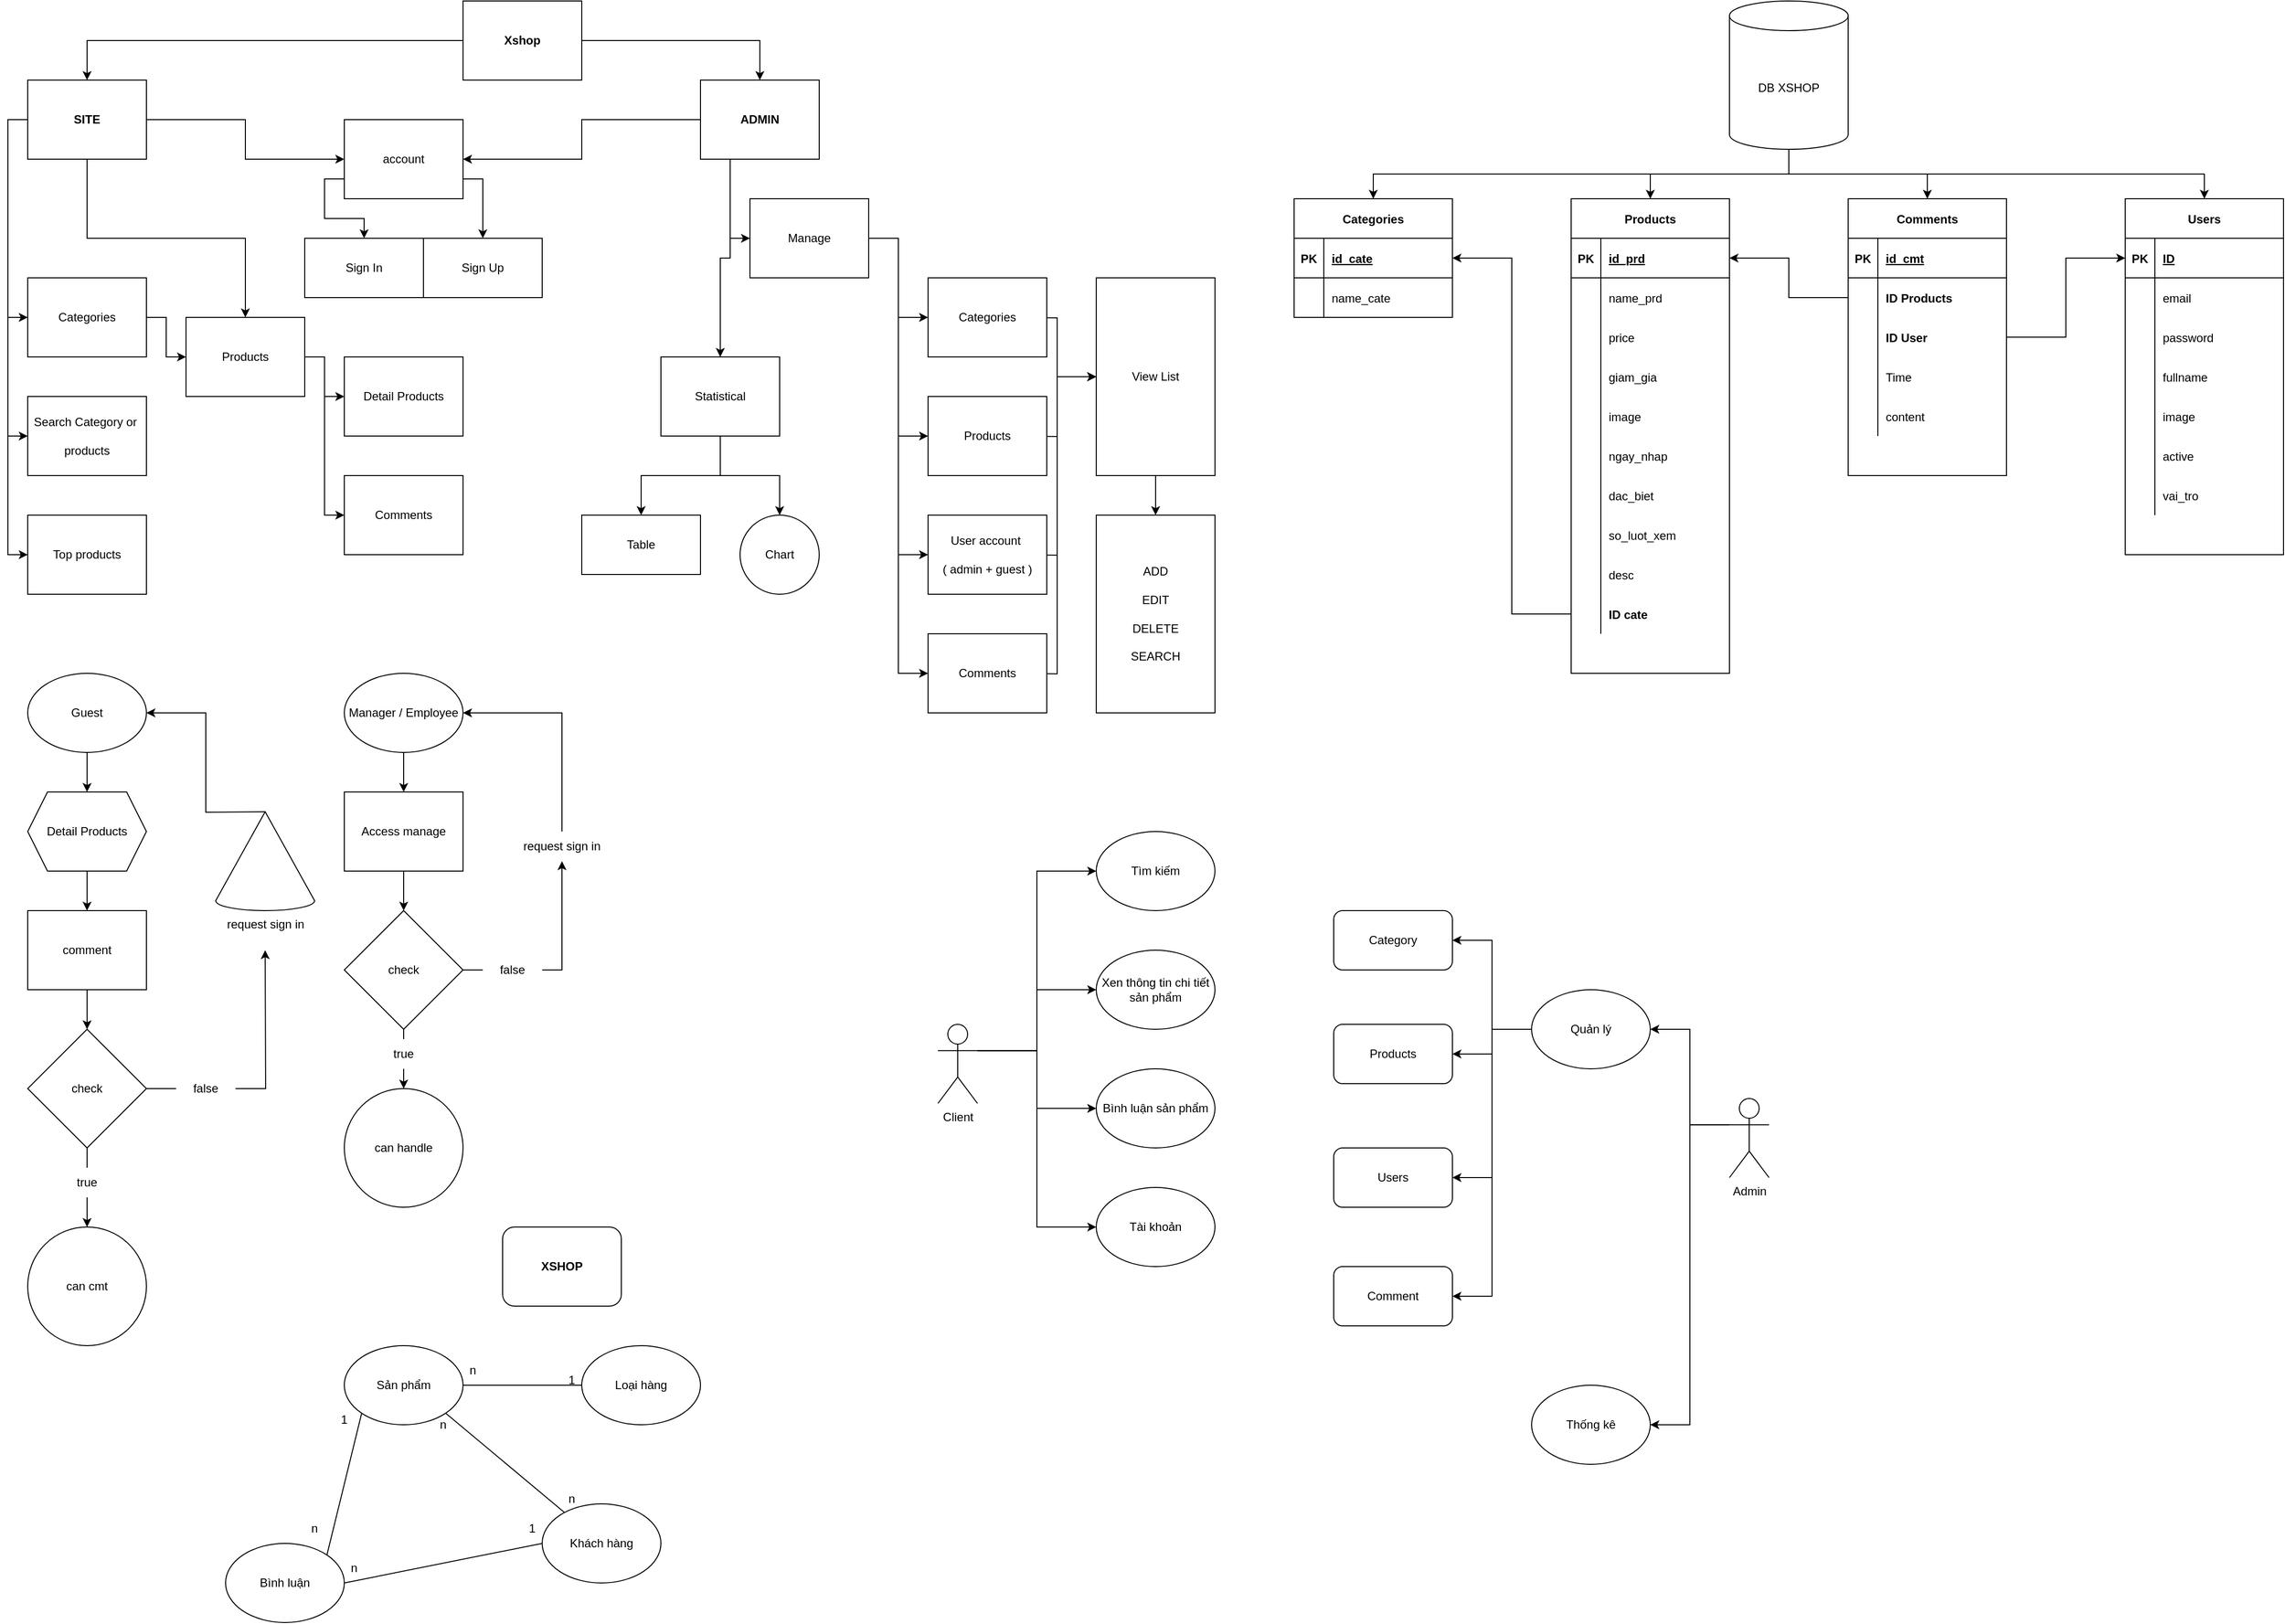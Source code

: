<mxfile version="20.3.6" type="device"><diagram id="0i0YgPpU9mRQVmpOV5jO" name="Trang-1"><mxGraphModel dx="1237" dy="699" grid="1" gridSize="10" guides="1" tooltips="1" connect="1" arrows="1" fold="1" page="1" pageScale="1" pageWidth="1200" pageHeight="1920" math="0" shadow="0"><root><mxCell id="0"/><mxCell id="1" parent="0"/><mxCell id="Zq8STCNozE6M6k0-s4gw-5" style="edgeStyle=orthogonalEdgeStyle;rounded=0;orthogonalLoop=1;jettySize=auto;html=1;exitX=0;exitY=0.5;exitDx=0;exitDy=0;entryX=0.5;entryY=0;entryDx=0;entryDy=0;" parent="1" source="Zq8STCNozE6M6k0-s4gw-1" target="Zq8STCNozE6M6k0-s4gw-2" edge="1"><mxGeometry relative="1" as="geometry"/></mxCell><mxCell id="Zq8STCNozE6M6k0-s4gw-6" style="edgeStyle=orthogonalEdgeStyle;rounded=0;orthogonalLoop=1;jettySize=auto;html=1;exitX=1;exitY=0.5;exitDx=0;exitDy=0;entryX=0.5;entryY=0;entryDx=0;entryDy=0;" parent="1" source="Zq8STCNozE6M6k0-s4gw-1" target="Zq8STCNozE6M6k0-s4gw-3" edge="1"><mxGeometry relative="1" as="geometry"/></mxCell><mxCell id="Zq8STCNozE6M6k0-s4gw-1" value="&lt;b&gt;Xshop&lt;/b&gt;" style="rounded=0;whiteSpace=wrap;html=1;" parent="1" vertex="1"><mxGeometry x="520" y="40" width="120" height="80" as="geometry"/></mxCell><mxCell id="Zq8STCNozE6M6k0-s4gw-12" style="edgeStyle=orthogonalEdgeStyle;rounded=0;orthogonalLoop=1;jettySize=auto;html=1;exitX=1;exitY=0.5;exitDx=0;exitDy=0;entryX=0;entryY=0.5;entryDx=0;entryDy=0;" parent="1" source="Zq8STCNozE6M6k0-s4gw-2" target="Zq8STCNozE6M6k0-s4gw-7" edge="1"><mxGeometry relative="1" as="geometry"/></mxCell><mxCell id="gFMYGNQ5rBdi0cIwiBjU-4" style="edgeStyle=orthogonalEdgeStyle;rounded=0;orthogonalLoop=1;jettySize=auto;html=1;exitX=0;exitY=0.5;exitDx=0;exitDy=0;entryX=0;entryY=0.5;entryDx=0;entryDy=0;" parent="1" source="Zq8STCNozE6M6k0-s4gw-2" target="gFMYGNQ5rBdi0cIwiBjU-1" edge="1"><mxGeometry relative="1" as="geometry"/></mxCell><mxCell id="gFMYGNQ5rBdi0cIwiBjU-11" style="edgeStyle=orthogonalEdgeStyle;rounded=0;orthogonalLoop=1;jettySize=auto;html=1;exitX=0.5;exitY=1;exitDx=0;exitDy=0;entryX=0.5;entryY=0;entryDx=0;entryDy=0;" parent="1" source="Zq8STCNozE6M6k0-s4gw-2" target="gFMYGNQ5rBdi0cIwiBjU-5" edge="1"><mxGeometry relative="1" as="geometry"/></mxCell><mxCell id="gFMYGNQ5rBdi0cIwiBjU-13" style="edgeStyle=orthogonalEdgeStyle;rounded=0;orthogonalLoop=1;jettySize=auto;html=1;exitX=0;exitY=0.5;exitDx=0;exitDy=0;entryX=0;entryY=0.5;entryDx=0;entryDy=0;" parent="1" source="Zq8STCNozE6M6k0-s4gw-2" target="gFMYGNQ5rBdi0cIwiBjU-12" edge="1"><mxGeometry relative="1" as="geometry"/></mxCell><mxCell id="rXq2Sz6yF5wmcrdhBbSe-2" style="edgeStyle=orthogonalEdgeStyle;rounded=0;orthogonalLoop=1;jettySize=auto;html=1;exitX=0;exitY=0.5;exitDx=0;exitDy=0;entryX=0;entryY=0.5;entryDx=0;entryDy=0;" parent="1" source="Zq8STCNozE6M6k0-s4gw-2" target="rXq2Sz6yF5wmcrdhBbSe-1" edge="1"><mxGeometry relative="1" as="geometry"/></mxCell><mxCell id="Zq8STCNozE6M6k0-s4gw-2" value="&lt;b&gt;SITE&lt;/b&gt;" style="rounded=0;whiteSpace=wrap;html=1;" parent="1" vertex="1"><mxGeometry x="80" y="120" width="120" height="80" as="geometry"/></mxCell><mxCell id="Zq8STCNozE6M6k0-s4gw-15" style="edgeStyle=orthogonalEdgeStyle;rounded=0;orthogonalLoop=1;jettySize=auto;html=1;exitX=0;exitY=0.5;exitDx=0;exitDy=0;entryX=1;entryY=0.5;entryDx=0;entryDy=0;" parent="1" source="Zq8STCNozE6M6k0-s4gw-3" target="Zq8STCNozE6M6k0-s4gw-7" edge="1"><mxGeometry relative="1" as="geometry"/></mxCell><mxCell id="rXq2Sz6yF5wmcrdhBbSe-5" style="edgeStyle=orthogonalEdgeStyle;rounded=0;orthogonalLoop=1;jettySize=auto;html=1;exitX=0.25;exitY=1;exitDx=0;exitDy=0;entryX=0;entryY=0.5;entryDx=0;entryDy=0;" parent="1" source="Zq8STCNozE6M6k0-s4gw-3" target="gFMYGNQ5rBdi0cIwiBjU-16" edge="1"><mxGeometry relative="1" as="geometry"/></mxCell><mxCell id="rXq2Sz6yF5wmcrdhBbSe-6" style="edgeStyle=orthogonalEdgeStyle;rounded=0;orthogonalLoop=1;jettySize=auto;html=1;exitX=0.25;exitY=1;exitDx=0;exitDy=0;" parent="1" source="Zq8STCNozE6M6k0-s4gw-3" target="rXq2Sz6yF5wmcrdhBbSe-3" edge="1"><mxGeometry relative="1" as="geometry"/></mxCell><mxCell id="Zq8STCNozE6M6k0-s4gw-3" value="&lt;b&gt;ADMIN&lt;/b&gt;" style="rounded=0;whiteSpace=wrap;html=1;" parent="1" vertex="1"><mxGeometry x="760" y="120" width="120" height="80" as="geometry"/></mxCell><mxCell id="Zq8STCNozE6M6k0-s4gw-13" style="edgeStyle=orthogonalEdgeStyle;rounded=0;orthogonalLoop=1;jettySize=auto;html=1;exitX=0;exitY=0.75;exitDx=0;exitDy=0;entryX=0.5;entryY=0;entryDx=0;entryDy=0;" parent="1" source="Zq8STCNozE6M6k0-s4gw-7" target="Zq8STCNozE6M6k0-s4gw-9" edge="1"><mxGeometry relative="1" as="geometry"/></mxCell><mxCell id="Zq8STCNozE6M6k0-s4gw-14" style="edgeStyle=orthogonalEdgeStyle;rounded=0;orthogonalLoop=1;jettySize=auto;html=1;exitX=1;exitY=0.75;exitDx=0;exitDy=0;entryX=0.5;entryY=0;entryDx=0;entryDy=0;" parent="1" source="Zq8STCNozE6M6k0-s4gw-7" target="Zq8STCNozE6M6k0-s4gw-8" edge="1"><mxGeometry relative="1" as="geometry"/></mxCell><mxCell id="Zq8STCNozE6M6k0-s4gw-7" value="account" style="rounded=0;whiteSpace=wrap;html=1;" parent="1" vertex="1"><mxGeometry x="400" y="160" width="120" height="80" as="geometry"/></mxCell><mxCell id="Zq8STCNozE6M6k0-s4gw-8" value="Sign Up" style="rounded=0;whiteSpace=wrap;html=1;" parent="1" vertex="1"><mxGeometry x="480" y="280" width="120" height="60" as="geometry"/></mxCell><mxCell id="Zq8STCNozE6M6k0-s4gw-9" value="Sign In" style="rounded=0;whiteSpace=wrap;html=1;" parent="1" vertex="1"><mxGeometry x="360" y="280" width="120" height="60" as="geometry"/></mxCell><mxCell id="gFMYGNQ5rBdi0cIwiBjU-6" style="edgeStyle=orthogonalEdgeStyle;rounded=0;orthogonalLoop=1;jettySize=auto;html=1;exitX=1;exitY=0.5;exitDx=0;exitDy=0;entryX=0;entryY=0.5;entryDx=0;entryDy=0;" parent="1" source="gFMYGNQ5rBdi0cIwiBjU-1" target="gFMYGNQ5rBdi0cIwiBjU-5" edge="1"><mxGeometry relative="1" as="geometry"/></mxCell><mxCell id="gFMYGNQ5rBdi0cIwiBjU-1" value="Categories" style="rounded=0;whiteSpace=wrap;html=1;" parent="1" vertex="1"><mxGeometry x="80" y="320" width="120" height="80" as="geometry"/></mxCell><mxCell id="gFMYGNQ5rBdi0cIwiBjU-9" style="edgeStyle=orthogonalEdgeStyle;rounded=0;orthogonalLoop=1;jettySize=auto;html=1;exitX=1;exitY=0.5;exitDx=0;exitDy=0;entryX=0;entryY=0.5;entryDx=0;entryDy=0;" parent="1" source="gFMYGNQ5rBdi0cIwiBjU-5" target="gFMYGNQ5rBdi0cIwiBjU-7" edge="1"><mxGeometry relative="1" as="geometry"/></mxCell><mxCell id="gFMYGNQ5rBdi0cIwiBjU-10" style="edgeStyle=orthogonalEdgeStyle;rounded=0;orthogonalLoop=1;jettySize=auto;html=1;exitX=1;exitY=0.5;exitDx=0;exitDy=0;entryX=0;entryY=0.5;entryDx=0;entryDy=0;" parent="1" source="gFMYGNQ5rBdi0cIwiBjU-5" target="gFMYGNQ5rBdi0cIwiBjU-8" edge="1"><mxGeometry relative="1" as="geometry"/></mxCell><mxCell id="gFMYGNQ5rBdi0cIwiBjU-5" value="Products" style="rounded=0;whiteSpace=wrap;html=1;" parent="1" vertex="1"><mxGeometry x="240" y="360" width="120" height="80" as="geometry"/></mxCell><mxCell id="gFMYGNQ5rBdi0cIwiBjU-7" value="Detail Products" style="rounded=0;whiteSpace=wrap;html=1;" parent="1" vertex="1"><mxGeometry x="400" y="400" width="120" height="80" as="geometry"/></mxCell><mxCell id="gFMYGNQ5rBdi0cIwiBjU-8" value="Comments" style="rounded=0;whiteSpace=wrap;html=1;" parent="1" vertex="1"><mxGeometry x="400" y="520" width="120" height="80" as="geometry"/></mxCell><mxCell id="gFMYGNQ5rBdi0cIwiBjU-12" value="Search Category or&amp;nbsp;&lt;br&gt;&lt;br&gt;products" style="rounded=0;whiteSpace=wrap;html=1;" parent="1" vertex="1"><mxGeometry x="80" y="440" width="120" height="80" as="geometry"/></mxCell><mxCell id="gFMYGNQ5rBdi0cIwiBjU-32" style="edgeStyle=orthogonalEdgeStyle;rounded=0;orthogonalLoop=1;jettySize=auto;html=1;exitX=1;exitY=0.5;exitDx=0;exitDy=0;entryX=0;entryY=0.5;entryDx=0;entryDy=0;" parent="1" source="gFMYGNQ5rBdi0cIwiBjU-16" target="gFMYGNQ5rBdi0cIwiBjU-18" edge="1"><mxGeometry relative="1" as="geometry"/></mxCell><mxCell id="gFMYGNQ5rBdi0cIwiBjU-33" style="edgeStyle=orthogonalEdgeStyle;rounded=0;orthogonalLoop=1;jettySize=auto;html=1;exitX=1;exitY=0.5;exitDx=0;exitDy=0;entryX=0;entryY=0.5;entryDx=0;entryDy=0;" parent="1" source="gFMYGNQ5rBdi0cIwiBjU-16" target="gFMYGNQ5rBdi0cIwiBjU-19" edge="1"><mxGeometry relative="1" as="geometry"/></mxCell><mxCell id="gFMYGNQ5rBdi0cIwiBjU-34" style="edgeStyle=orthogonalEdgeStyle;rounded=0;orthogonalLoop=1;jettySize=auto;html=1;exitX=1;exitY=0.5;exitDx=0;exitDy=0;entryX=0;entryY=0.5;entryDx=0;entryDy=0;" parent="1" source="gFMYGNQ5rBdi0cIwiBjU-16" target="gFMYGNQ5rBdi0cIwiBjU-20" edge="1"><mxGeometry relative="1" as="geometry"/></mxCell><mxCell id="gFMYGNQ5rBdi0cIwiBjU-35" style="edgeStyle=orthogonalEdgeStyle;rounded=0;orthogonalLoop=1;jettySize=auto;html=1;exitX=1;exitY=0.5;exitDx=0;exitDy=0;entryX=0;entryY=0.5;entryDx=0;entryDy=0;" parent="1" source="gFMYGNQ5rBdi0cIwiBjU-16" target="gFMYGNQ5rBdi0cIwiBjU-21" edge="1"><mxGeometry relative="1" as="geometry"/></mxCell><mxCell id="gFMYGNQ5rBdi0cIwiBjU-16" value="Manage" style="rounded=0;whiteSpace=wrap;html=1;" parent="1" vertex="1"><mxGeometry x="810" y="240" width="120" height="80" as="geometry"/></mxCell><mxCell id="gFMYGNQ5rBdi0cIwiBjU-26" style="edgeStyle=orthogonalEdgeStyle;rounded=0;orthogonalLoop=1;jettySize=auto;html=1;exitX=1;exitY=0.5;exitDx=0;exitDy=0;entryX=0;entryY=0.5;entryDx=0;entryDy=0;" parent="1" target="gFMYGNQ5rBdi0cIwiBjU-25" edge="1"><mxGeometry relative="1" as="geometry"><mxPoint x="1080" y="360" as="sourcePoint"/></mxGeometry></mxCell><mxCell id="gFMYGNQ5rBdi0cIwiBjU-18" value="Categories" style="rounded=0;whiteSpace=wrap;html=1;" parent="1" vertex="1"><mxGeometry x="990" y="320" width="120" height="80" as="geometry"/></mxCell><mxCell id="gFMYGNQ5rBdi0cIwiBjU-27" style="edgeStyle=orthogonalEdgeStyle;rounded=0;orthogonalLoop=1;jettySize=auto;html=1;exitX=1;exitY=0.5;exitDx=0;exitDy=0;entryX=0;entryY=0.5;entryDx=0;entryDy=0;" parent="1" target="gFMYGNQ5rBdi0cIwiBjU-25" edge="1"><mxGeometry relative="1" as="geometry"><mxPoint x="1080" y="480" as="sourcePoint"/></mxGeometry></mxCell><mxCell id="gFMYGNQ5rBdi0cIwiBjU-19" value="Products" style="rounded=0;whiteSpace=wrap;html=1;" parent="1" vertex="1"><mxGeometry x="990" y="440" width="120" height="80" as="geometry"/></mxCell><mxCell id="gFMYGNQ5rBdi0cIwiBjU-31" style="edgeStyle=orthogonalEdgeStyle;rounded=0;orthogonalLoop=1;jettySize=auto;html=1;exitX=1;exitY=0.5;exitDx=0;exitDy=0;entryX=0;entryY=0.5;entryDx=0;entryDy=0;" parent="1" target="gFMYGNQ5rBdi0cIwiBjU-25" edge="1"><mxGeometry relative="1" as="geometry"><mxPoint x="1080" y="600" as="sourcePoint"/></mxGeometry></mxCell><mxCell id="gFMYGNQ5rBdi0cIwiBjU-20" value="User account&amp;nbsp;&lt;br&gt;&lt;br&gt;( admin + guest )" style="rounded=0;whiteSpace=wrap;html=1;" parent="1" vertex="1"><mxGeometry x="990" y="560" width="120" height="80" as="geometry"/></mxCell><mxCell id="gFMYGNQ5rBdi0cIwiBjU-29" style="edgeStyle=orthogonalEdgeStyle;rounded=0;orthogonalLoop=1;jettySize=auto;html=1;exitX=1;exitY=0.5;exitDx=0;exitDy=0;entryX=0;entryY=0.5;entryDx=0;entryDy=0;" parent="1" target="gFMYGNQ5rBdi0cIwiBjU-25" edge="1"><mxGeometry relative="1" as="geometry"><mxPoint x="1080" y="720" as="sourcePoint"/></mxGeometry></mxCell><mxCell id="gFMYGNQ5rBdi0cIwiBjU-21" value="Comments" style="rounded=0;whiteSpace=wrap;html=1;" parent="1" vertex="1"><mxGeometry x="990" y="680" width="120" height="80" as="geometry"/></mxCell><mxCell id="gFMYGNQ5rBdi0cIwiBjU-37" style="edgeStyle=orthogonalEdgeStyle;rounded=0;orthogonalLoop=1;jettySize=auto;html=1;exitX=0.5;exitY=1;exitDx=0;exitDy=0;entryX=0.5;entryY=0;entryDx=0;entryDy=0;" parent="1" source="gFMYGNQ5rBdi0cIwiBjU-25" target="gFMYGNQ5rBdi0cIwiBjU-36" edge="1"><mxGeometry relative="1" as="geometry"/></mxCell><mxCell id="gFMYGNQ5rBdi0cIwiBjU-25" value="View List" style="rounded=0;whiteSpace=wrap;html=1;" parent="1" vertex="1"><mxGeometry x="1160" y="320" width="120" height="200" as="geometry"/></mxCell><mxCell id="gFMYGNQ5rBdi0cIwiBjU-36" value="ADD&lt;br&gt;&lt;br&gt;EDIT&lt;br&gt;&lt;br&gt;DELETE&lt;br&gt;&lt;br&gt;SEARCH" style="rounded=0;whiteSpace=wrap;html=1;" parent="1" vertex="1"><mxGeometry x="1160" y="560" width="120" height="200" as="geometry"/></mxCell><mxCell id="gFMYGNQ5rBdi0cIwiBjU-46" style="edgeStyle=orthogonalEdgeStyle;rounded=0;orthogonalLoop=1;jettySize=auto;html=1;" parent="1" source="gFMYGNQ5rBdi0cIwiBjU-39" target="gFMYGNQ5rBdi0cIwiBjU-45" edge="1"><mxGeometry relative="1" as="geometry"/></mxCell><mxCell id="gFMYGNQ5rBdi0cIwiBjU-39" value="Guest" style="ellipse;whiteSpace=wrap;html=1;" parent="1" vertex="1"><mxGeometry x="80" y="720" width="120" height="80" as="geometry"/></mxCell><mxCell id="gFMYGNQ5rBdi0cIwiBjU-70" style="edgeStyle=orthogonalEdgeStyle;rounded=0;orthogonalLoop=1;jettySize=auto;html=1;exitX=0.5;exitY=1;exitDx=0;exitDy=0;entryX=0.5;entryY=0;entryDx=0;entryDy=0;" parent="1" source="gFMYGNQ5rBdi0cIwiBjU-43" target="gFMYGNQ5rBdi0cIwiBjU-69" edge="1"><mxGeometry relative="1" as="geometry"/></mxCell><mxCell id="gFMYGNQ5rBdi0cIwiBjU-43" value="comment" style="rounded=0;whiteSpace=wrap;html=1;" parent="1" vertex="1"><mxGeometry x="80" y="960" width="120" height="80" as="geometry"/></mxCell><mxCell id="gFMYGNQ5rBdi0cIwiBjU-48" style="edgeStyle=orthogonalEdgeStyle;rounded=0;orthogonalLoop=1;jettySize=auto;html=1;exitX=0.5;exitY=1;exitDx=0;exitDy=0;entryX=0.5;entryY=0;entryDx=0;entryDy=0;" parent="1" source="gFMYGNQ5rBdi0cIwiBjU-45" target="gFMYGNQ5rBdi0cIwiBjU-43" edge="1"><mxGeometry relative="1" as="geometry"/></mxCell><mxCell id="gFMYGNQ5rBdi0cIwiBjU-45" value="Detail Products" style="shape=hexagon;perimeter=hexagonPerimeter2;whiteSpace=wrap;html=1;fixedSize=1;" parent="1" vertex="1"><mxGeometry x="80" y="840" width="120" height="80" as="geometry"/></mxCell><mxCell id="gFMYGNQ5rBdi0cIwiBjU-60" value="can cmt" style="ellipse;whiteSpace=wrap;html=1;aspect=fixed;" parent="1" vertex="1"><mxGeometry x="80" y="1280" width="120" height="120" as="geometry"/></mxCell><mxCell id="gFMYGNQ5rBdi0cIwiBjU-71" style="edgeStyle=orthogonalEdgeStyle;rounded=0;orthogonalLoop=1;jettySize=auto;html=1;exitX=1;exitY=0.5;exitDx=0;exitDy=0;startArrow=none;" parent="1" source="gFMYGNQ5rBdi0cIwiBjU-77" edge="1"><mxGeometry relative="1" as="geometry"><mxPoint x="320" y="1000" as="targetPoint"/></mxGeometry></mxCell><mxCell id="gFMYGNQ5rBdi0cIwiBjU-78" style="edgeStyle=orthogonalEdgeStyle;rounded=0;orthogonalLoop=1;jettySize=auto;html=1;exitX=0.5;exitY=1;exitDx=0;exitDy=0;entryX=0.5;entryY=0;entryDx=0;entryDy=0;startArrow=none;" parent="1" source="gFMYGNQ5rBdi0cIwiBjU-79" target="gFMYGNQ5rBdi0cIwiBjU-60" edge="1"><mxGeometry relative="1" as="geometry"/></mxCell><mxCell id="gFMYGNQ5rBdi0cIwiBjU-69" value="check" style="rhombus;whiteSpace=wrap;html=1;" parent="1" vertex="1"><mxGeometry x="80" y="1080" width="120" height="120" as="geometry"/></mxCell><mxCell id="gFMYGNQ5rBdi0cIwiBjU-227" style="edgeStyle=orthogonalEdgeStyle;rounded=0;orthogonalLoop=1;jettySize=auto;html=1;exitX=0.5;exitY=1;exitDx=0;exitDy=0;exitPerimeter=0;fontFamily=Helvetica;fontSize=12;fontColor=default;" parent="1" source="gFMYGNQ5rBdi0cIwiBjU-80" target="gFMYGNQ5rBdi0cIwiBjU-195" edge="1"><mxGeometry relative="1" as="geometry"/></mxCell><mxCell id="gFMYGNQ5rBdi0cIwiBjU-228" style="edgeStyle=orthogonalEdgeStyle;rounded=0;orthogonalLoop=1;jettySize=auto;html=1;exitX=0.5;exitY=1;exitDx=0;exitDy=0;exitPerimeter=0;fontFamily=Helvetica;fontSize=12;fontColor=default;" parent="1" source="gFMYGNQ5rBdi0cIwiBjU-80" target="gFMYGNQ5rBdi0cIwiBjU-139" edge="1"><mxGeometry relative="1" as="geometry"/></mxCell><mxCell id="gFMYGNQ5rBdi0cIwiBjU-229" style="edgeStyle=orthogonalEdgeStyle;rounded=0;orthogonalLoop=1;jettySize=auto;html=1;exitX=0.5;exitY=1;exitDx=0;exitDy=0;exitPerimeter=0;entryX=0.5;entryY=0;entryDx=0;entryDy=0;fontFamily=Helvetica;fontSize=12;fontColor=default;" parent="1" source="gFMYGNQ5rBdi0cIwiBjU-80" target="gFMYGNQ5rBdi0cIwiBjU-167" edge="1"><mxGeometry relative="1" as="geometry"/></mxCell><mxCell id="gFMYGNQ5rBdi0cIwiBjU-230" style="edgeStyle=orthogonalEdgeStyle;rounded=0;orthogonalLoop=1;jettySize=auto;html=1;exitX=0.5;exitY=1;exitDx=0;exitDy=0;exitPerimeter=0;entryX=0.5;entryY=0;entryDx=0;entryDy=0;fontFamily=Helvetica;fontSize=12;fontColor=default;" parent="1" source="gFMYGNQ5rBdi0cIwiBjU-80" target="gFMYGNQ5rBdi0cIwiBjU-88" edge="1"><mxGeometry relative="1" as="geometry"/></mxCell><mxCell id="gFMYGNQ5rBdi0cIwiBjU-80" value="DB XSHOP" style="shape=cylinder3;whiteSpace=wrap;html=1;boundedLbl=1;backgroundOutline=1;size=15;" parent="1" vertex="1"><mxGeometry x="1800" y="40" width="120" height="150" as="geometry"/></mxCell><mxCell id="gFMYGNQ5rBdi0cIwiBjU-88" value="Users" style="shape=table;startSize=40;container=1;collapsible=1;childLayout=tableLayout;fixedRows=1;rowLines=0;fontStyle=1;align=center;resizeLast=1;" parent="1" vertex="1"><mxGeometry x="2200" y="240" width="160" height="360" as="geometry"/></mxCell><mxCell id="gFMYGNQ5rBdi0cIwiBjU-89" value="" style="shape=tableRow;horizontal=0;startSize=0;swimlaneHead=0;swimlaneBody=0;fillColor=none;collapsible=0;dropTarget=0;points=[[0,0.5],[1,0.5]];portConstraint=eastwest;top=0;left=0;right=0;bottom=1;" parent="gFMYGNQ5rBdi0cIwiBjU-88" vertex="1"><mxGeometry y="40" width="160" height="40" as="geometry"/></mxCell><mxCell id="gFMYGNQ5rBdi0cIwiBjU-90" value="PK" style="shape=partialRectangle;connectable=0;fillColor=none;top=0;left=0;bottom=0;right=0;fontStyle=1;overflow=hidden;" parent="gFMYGNQ5rBdi0cIwiBjU-89" vertex="1"><mxGeometry width="30" height="40" as="geometry"><mxRectangle width="30" height="40" as="alternateBounds"/></mxGeometry></mxCell><mxCell id="gFMYGNQ5rBdi0cIwiBjU-91" value="ID" style="shape=partialRectangle;connectable=0;fillColor=none;top=0;left=0;bottom=0;right=0;align=left;spacingLeft=6;fontStyle=5;overflow=hidden;" parent="gFMYGNQ5rBdi0cIwiBjU-89" vertex="1"><mxGeometry x="30" width="130" height="40" as="geometry"><mxRectangle width="130" height="40" as="alternateBounds"/></mxGeometry></mxCell><mxCell id="gFMYGNQ5rBdi0cIwiBjU-92" value="" style="shape=tableRow;horizontal=0;startSize=0;swimlaneHead=0;swimlaneBody=0;fillColor=none;collapsible=0;dropTarget=0;points=[[0,0.5],[1,0.5]];portConstraint=eastwest;top=0;left=0;right=0;bottom=0;" parent="gFMYGNQ5rBdi0cIwiBjU-88" vertex="1"><mxGeometry y="80" width="160" height="40" as="geometry"/></mxCell><mxCell id="gFMYGNQ5rBdi0cIwiBjU-93" value="" style="shape=partialRectangle;connectable=0;fillColor=none;top=0;left=0;bottom=0;right=0;editable=1;overflow=hidden;" parent="gFMYGNQ5rBdi0cIwiBjU-92" vertex="1"><mxGeometry width="30" height="40" as="geometry"><mxRectangle width="30" height="40" as="alternateBounds"/></mxGeometry></mxCell><mxCell id="gFMYGNQ5rBdi0cIwiBjU-94" value="email" style="shape=partialRectangle;connectable=0;fillColor=none;top=0;left=0;bottom=0;right=0;align=left;spacingLeft=6;overflow=hidden;" parent="gFMYGNQ5rBdi0cIwiBjU-92" vertex="1"><mxGeometry x="30" width="130" height="40" as="geometry"><mxRectangle width="130" height="40" as="alternateBounds"/></mxGeometry></mxCell><mxCell id="gFMYGNQ5rBdi0cIwiBjU-95" value="" style="shape=tableRow;horizontal=0;startSize=0;swimlaneHead=0;swimlaneBody=0;fillColor=none;collapsible=0;dropTarget=0;points=[[0,0.5],[1,0.5]];portConstraint=eastwest;top=0;left=0;right=0;bottom=0;" parent="gFMYGNQ5rBdi0cIwiBjU-88" vertex="1"><mxGeometry y="120" width="160" height="40" as="geometry"/></mxCell><mxCell id="gFMYGNQ5rBdi0cIwiBjU-96" value="" style="shape=partialRectangle;connectable=0;fillColor=none;top=0;left=0;bottom=0;right=0;editable=1;overflow=hidden;" parent="gFMYGNQ5rBdi0cIwiBjU-95" vertex="1"><mxGeometry width="30" height="40" as="geometry"><mxRectangle width="30" height="40" as="alternateBounds"/></mxGeometry></mxCell><mxCell id="gFMYGNQ5rBdi0cIwiBjU-97" value="password" style="shape=partialRectangle;connectable=0;fillColor=none;top=0;left=0;bottom=0;right=0;align=left;spacingLeft=6;overflow=hidden;" parent="gFMYGNQ5rBdi0cIwiBjU-95" vertex="1"><mxGeometry x="30" width="130" height="40" as="geometry"><mxRectangle width="130" height="40" as="alternateBounds"/></mxGeometry></mxCell><mxCell id="gFMYGNQ5rBdi0cIwiBjU-98" value="" style="shape=tableRow;horizontal=0;startSize=0;swimlaneHead=0;swimlaneBody=0;fillColor=none;collapsible=0;dropTarget=0;points=[[0,0.5],[1,0.5]];portConstraint=eastwest;top=0;left=0;right=0;bottom=0;" parent="gFMYGNQ5rBdi0cIwiBjU-88" vertex="1"><mxGeometry y="160" width="160" height="40" as="geometry"/></mxCell><mxCell id="gFMYGNQ5rBdi0cIwiBjU-99" value="" style="shape=partialRectangle;connectable=0;fillColor=none;top=0;left=0;bottom=0;right=0;editable=1;overflow=hidden;" parent="gFMYGNQ5rBdi0cIwiBjU-98" vertex="1"><mxGeometry width="30" height="40" as="geometry"><mxRectangle width="30" height="40" as="alternateBounds"/></mxGeometry></mxCell><mxCell id="gFMYGNQ5rBdi0cIwiBjU-100" value="fullname" style="shape=partialRectangle;connectable=0;fillColor=none;top=0;left=0;bottom=0;right=0;align=left;spacingLeft=6;overflow=hidden;" parent="gFMYGNQ5rBdi0cIwiBjU-98" vertex="1"><mxGeometry x="30" width="130" height="40" as="geometry"><mxRectangle width="130" height="40" as="alternateBounds"/></mxGeometry></mxCell><mxCell id="gFMYGNQ5rBdi0cIwiBjU-136" style="shape=tableRow;horizontal=0;startSize=0;swimlaneHead=0;swimlaneBody=0;fillColor=none;collapsible=0;dropTarget=0;points=[[0,0.5],[1,0.5]];portConstraint=eastwest;top=0;left=0;right=0;bottom=0;" parent="gFMYGNQ5rBdi0cIwiBjU-88" vertex="1"><mxGeometry y="200" width="160" height="40" as="geometry"/></mxCell><mxCell id="gFMYGNQ5rBdi0cIwiBjU-137" style="shape=partialRectangle;connectable=0;fillColor=none;top=0;left=0;bottom=0;right=0;editable=1;overflow=hidden;" parent="gFMYGNQ5rBdi0cIwiBjU-136" vertex="1"><mxGeometry width="30" height="40" as="geometry"><mxRectangle width="30" height="40" as="alternateBounds"/></mxGeometry></mxCell><mxCell id="gFMYGNQ5rBdi0cIwiBjU-138" value="image" style="shape=partialRectangle;connectable=0;fillColor=none;top=0;left=0;bottom=0;right=0;align=left;spacingLeft=6;overflow=hidden;" parent="gFMYGNQ5rBdi0cIwiBjU-136" vertex="1"><mxGeometry x="30" width="130" height="40" as="geometry"><mxRectangle width="130" height="40" as="alternateBounds"/></mxGeometry></mxCell><mxCell id="gFMYGNQ5rBdi0cIwiBjU-133" style="shape=tableRow;horizontal=0;startSize=0;swimlaneHead=0;swimlaneBody=0;fillColor=none;collapsible=0;dropTarget=0;points=[[0,0.5],[1,0.5]];portConstraint=eastwest;top=0;left=0;right=0;bottom=0;" parent="gFMYGNQ5rBdi0cIwiBjU-88" vertex="1"><mxGeometry y="240" width="160" height="40" as="geometry"/></mxCell><mxCell id="gFMYGNQ5rBdi0cIwiBjU-134" style="shape=partialRectangle;connectable=0;fillColor=none;top=0;left=0;bottom=0;right=0;editable=1;overflow=hidden;" parent="gFMYGNQ5rBdi0cIwiBjU-133" vertex="1"><mxGeometry width="30" height="40" as="geometry"><mxRectangle width="30" height="40" as="alternateBounds"/></mxGeometry></mxCell><mxCell id="gFMYGNQ5rBdi0cIwiBjU-135" value="active" style="shape=partialRectangle;connectable=0;fillColor=none;top=0;left=0;bottom=0;right=0;align=left;spacingLeft=6;overflow=hidden;" parent="gFMYGNQ5rBdi0cIwiBjU-133" vertex="1"><mxGeometry x="30" width="130" height="40" as="geometry"><mxRectangle width="130" height="40" as="alternateBounds"/></mxGeometry></mxCell><mxCell id="EvwSNI67jhGtaThsMykC-13" style="shape=tableRow;horizontal=0;startSize=0;swimlaneHead=0;swimlaneBody=0;fillColor=none;collapsible=0;dropTarget=0;points=[[0,0.5],[1,0.5]];portConstraint=eastwest;top=0;left=0;right=0;bottom=0;" parent="gFMYGNQ5rBdi0cIwiBjU-88" vertex="1"><mxGeometry y="280" width="160" height="40" as="geometry"/></mxCell><mxCell id="EvwSNI67jhGtaThsMykC-14" style="shape=partialRectangle;connectable=0;fillColor=none;top=0;left=0;bottom=0;right=0;editable=1;overflow=hidden;" parent="EvwSNI67jhGtaThsMykC-13" vertex="1"><mxGeometry width="30" height="40" as="geometry"><mxRectangle width="30" height="40" as="alternateBounds"/></mxGeometry></mxCell><mxCell id="EvwSNI67jhGtaThsMykC-15" value="vai_tro" style="shape=partialRectangle;connectable=0;fillColor=none;top=0;left=0;bottom=0;right=0;align=left;spacingLeft=6;overflow=hidden;" parent="EvwSNI67jhGtaThsMykC-13" vertex="1"><mxGeometry x="30" width="130" height="40" as="geometry"><mxRectangle width="130" height="40" as="alternateBounds"/></mxGeometry></mxCell><mxCell id="gFMYGNQ5rBdi0cIwiBjU-139" value="Products" style="shape=table;startSize=40;container=1;collapsible=1;childLayout=tableLayout;fixedRows=1;rowLines=0;fontStyle=1;align=center;resizeLast=1;" parent="1" vertex="1"><mxGeometry x="1640" y="240" width="160" height="480" as="geometry"/></mxCell><mxCell id="gFMYGNQ5rBdi0cIwiBjU-140" value="" style="shape=tableRow;horizontal=0;startSize=0;swimlaneHead=0;swimlaneBody=0;fillColor=none;collapsible=0;dropTarget=0;points=[[0,0.5],[1,0.5]];portConstraint=eastwest;top=0;left=0;right=0;bottom=1;" parent="gFMYGNQ5rBdi0cIwiBjU-139" vertex="1"><mxGeometry y="40" width="160" height="40" as="geometry"/></mxCell><mxCell id="gFMYGNQ5rBdi0cIwiBjU-141" value="PK" style="shape=partialRectangle;connectable=0;fillColor=none;top=0;left=0;bottom=0;right=0;fontStyle=1;overflow=hidden;" parent="gFMYGNQ5rBdi0cIwiBjU-140" vertex="1"><mxGeometry width="30" height="40" as="geometry"><mxRectangle width="30" height="40" as="alternateBounds"/></mxGeometry></mxCell><mxCell id="gFMYGNQ5rBdi0cIwiBjU-142" value="id_prd" style="shape=partialRectangle;connectable=0;fillColor=none;top=0;left=0;bottom=0;right=0;align=left;spacingLeft=6;fontStyle=5;overflow=hidden;" parent="gFMYGNQ5rBdi0cIwiBjU-140" vertex="1"><mxGeometry x="30" width="130" height="40" as="geometry"><mxRectangle width="130" height="40" as="alternateBounds"/></mxGeometry></mxCell><mxCell id="gFMYGNQ5rBdi0cIwiBjU-143" value="" style="shape=tableRow;horizontal=0;startSize=0;swimlaneHead=0;swimlaneBody=0;fillColor=none;collapsible=0;dropTarget=0;points=[[0,0.5],[1,0.5]];portConstraint=eastwest;top=0;left=0;right=0;bottom=0;" parent="gFMYGNQ5rBdi0cIwiBjU-139" vertex="1"><mxGeometry y="80" width="160" height="40" as="geometry"/></mxCell><mxCell id="gFMYGNQ5rBdi0cIwiBjU-144" value="" style="shape=partialRectangle;connectable=0;fillColor=none;top=0;left=0;bottom=0;right=0;editable=1;overflow=hidden;" parent="gFMYGNQ5rBdi0cIwiBjU-143" vertex="1"><mxGeometry width="30" height="40" as="geometry"><mxRectangle width="30" height="40" as="alternateBounds"/></mxGeometry></mxCell><mxCell id="gFMYGNQ5rBdi0cIwiBjU-145" value="name_prd" style="shape=partialRectangle;connectable=0;fillColor=none;top=0;left=0;bottom=0;right=0;align=left;spacingLeft=6;overflow=hidden;" parent="gFMYGNQ5rBdi0cIwiBjU-143" vertex="1"><mxGeometry x="30" width="130" height="40" as="geometry"><mxRectangle width="130" height="40" as="alternateBounds"/></mxGeometry></mxCell><mxCell id="gFMYGNQ5rBdi0cIwiBjU-146" value="" style="shape=tableRow;horizontal=0;startSize=0;swimlaneHead=0;swimlaneBody=0;fillColor=none;collapsible=0;dropTarget=0;points=[[0,0.5],[1,0.5]];portConstraint=eastwest;top=0;left=0;right=0;bottom=0;" parent="gFMYGNQ5rBdi0cIwiBjU-139" vertex="1"><mxGeometry y="120" width="160" height="40" as="geometry"/></mxCell><mxCell id="gFMYGNQ5rBdi0cIwiBjU-147" value="" style="shape=partialRectangle;connectable=0;fillColor=none;top=0;left=0;bottom=0;right=0;editable=1;overflow=hidden;" parent="gFMYGNQ5rBdi0cIwiBjU-146" vertex="1"><mxGeometry width="30" height="40" as="geometry"><mxRectangle width="30" height="40" as="alternateBounds"/></mxGeometry></mxCell><mxCell id="gFMYGNQ5rBdi0cIwiBjU-148" value="price" style="shape=partialRectangle;connectable=0;fillColor=none;top=0;left=0;bottom=0;right=0;align=left;spacingLeft=6;overflow=hidden;" parent="gFMYGNQ5rBdi0cIwiBjU-146" vertex="1"><mxGeometry x="30" width="130" height="40" as="geometry"><mxRectangle width="130" height="40" as="alternateBounds"/></mxGeometry></mxCell><mxCell id="EvwSNI67jhGtaThsMykC-1" style="shape=tableRow;horizontal=0;startSize=0;swimlaneHead=0;swimlaneBody=0;fillColor=none;collapsible=0;dropTarget=0;points=[[0,0.5],[1,0.5]];portConstraint=eastwest;top=0;left=0;right=0;bottom=0;" parent="gFMYGNQ5rBdi0cIwiBjU-139" vertex="1"><mxGeometry y="160" width="160" height="40" as="geometry"/></mxCell><mxCell id="EvwSNI67jhGtaThsMykC-2" style="shape=partialRectangle;connectable=0;fillColor=none;top=0;left=0;bottom=0;right=0;editable=1;overflow=hidden;" parent="EvwSNI67jhGtaThsMykC-1" vertex="1"><mxGeometry width="30" height="40" as="geometry"><mxRectangle width="30" height="40" as="alternateBounds"/></mxGeometry></mxCell><mxCell id="EvwSNI67jhGtaThsMykC-3" value="giam_gia" style="shape=partialRectangle;connectable=0;fillColor=none;top=0;left=0;bottom=0;right=0;align=left;spacingLeft=6;overflow=hidden;" parent="EvwSNI67jhGtaThsMykC-1" vertex="1"><mxGeometry x="30" width="130" height="40" as="geometry"><mxRectangle width="130" height="40" as="alternateBounds"/></mxGeometry></mxCell><mxCell id="gFMYGNQ5rBdi0cIwiBjU-152" style="shape=tableRow;horizontal=0;startSize=0;swimlaneHead=0;swimlaneBody=0;fillColor=none;collapsible=0;dropTarget=0;points=[[0,0.5],[1,0.5]];portConstraint=eastwest;top=0;left=0;right=0;bottom=0;" parent="gFMYGNQ5rBdi0cIwiBjU-139" vertex="1"><mxGeometry y="200" width="160" height="40" as="geometry"/></mxCell><mxCell id="gFMYGNQ5rBdi0cIwiBjU-153" style="shape=partialRectangle;connectable=0;fillColor=none;top=0;left=0;bottom=0;right=0;editable=1;overflow=hidden;" parent="gFMYGNQ5rBdi0cIwiBjU-152" vertex="1"><mxGeometry width="30" height="40" as="geometry"><mxRectangle width="30" height="40" as="alternateBounds"/></mxGeometry></mxCell><mxCell id="gFMYGNQ5rBdi0cIwiBjU-154" value="image" style="shape=partialRectangle;connectable=0;fillColor=none;top=0;left=0;bottom=0;right=0;align=left;spacingLeft=6;overflow=hidden;" parent="gFMYGNQ5rBdi0cIwiBjU-152" vertex="1"><mxGeometry x="30" width="130" height="40" as="geometry"><mxRectangle width="130" height="40" as="alternateBounds"/></mxGeometry></mxCell><mxCell id="EvwSNI67jhGtaThsMykC-10" style="shape=tableRow;horizontal=0;startSize=0;swimlaneHead=0;swimlaneBody=0;fillColor=none;collapsible=0;dropTarget=0;points=[[0,0.5],[1,0.5]];portConstraint=eastwest;top=0;left=0;right=0;bottom=0;" parent="gFMYGNQ5rBdi0cIwiBjU-139" vertex="1"><mxGeometry y="240" width="160" height="40" as="geometry"/></mxCell><mxCell id="EvwSNI67jhGtaThsMykC-11" style="shape=partialRectangle;connectable=0;fillColor=none;top=0;left=0;bottom=0;right=0;editable=1;overflow=hidden;" parent="EvwSNI67jhGtaThsMykC-10" vertex="1"><mxGeometry width="30" height="40" as="geometry"><mxRectangle width="30" height="40" as="alternateBounds"/></mxGeometry></mxCell><mxCell id="EvwSNI67jhGtaThsMykC-12" value="ngay_nhap" style="shape=partialRectangle;connectable=0;fillColor=none;top=0;left=0;bottom=0;right=0;align=left;spacingLeft=6;overflow=hidden;" parent="EvwSNI67jhGtaThsMykC-10" vertex="1"><mxGeometry x="30" width="130" height="40" as="geometry"><mxRectangle width="130" height="40" as="alternateBounds"/></mxGeometry></mxCell><mxCell id="EvwSNI67jhGtaThsMykC-7" style="shape=tableRow;horizontal=0;startSize=0;swimlaneHead=0;swimlaneBody=0;fillColor=none;collapsible=0;dropTarget=0;points=[[0,0.5],[1,0.5]];portConstraint=eastwest;top=0;left=0;right=0;bottom=0;" parent="gFMYGNQ5rBdi0cIwiBjU-139" vertex="1"><mxGeometry y="280" width="160" height="40" as="geometry"/></mxCell><mxCell id="EvwSNI67jhGtaThsMykC-8" style="shape=partialRectangle;connectable=0;fillColor=none;top=0;left=0;bottom=0;right=0;editable=1;overflow=hidden;" parent="EvwSNI67jhGtaThsMykC-7" vertex="1"><mxGeometry width="30" height="40" as="geometry"><mxRectangle width="30" height="40" as="alternateBounds"/></mxGeometry></mxCell><mxCell id="EvwSNI67jhGtaThsMykC-9" value="dac_biet" style="shape=partialRectangle;connectable=0;fillColor=none;top=0;left=0;bottom=0;right=0;align=left;spacingLeft=6;overflow=hidden;" parent="EvwSNI67jhGtaThsMykC-7" vertex="1"><mxGeometry x="30" width="130" height="40" as="geometry"><mxRectangle width="130" height="40" as="alternateBounds"/></mxGeometry></mxCell><mxCell id="EvwSNI67jhGtaThsMykC-4" style="shape=tableRow;horizontal=0;startSize=0;swimlaneHead=0;swimlaneBody=0;fillColor=none;collapsible=0;dropTarget=0;points=[[0,0.5],[1,0.5]];portConstraint=eastwest;top=0;left=0;right=0;bottom=0;" parent="gFMYGNQ5rBdi0cIwiBjU-139" vertex="1"><mxGeometry y="320" width="160" height="40" as="geometry"/></mxCell><mxCell id="EvwSNI67jhGtaThsMykC-5" style="shape=partialRectangle;connectable=0;fillColor=none;top=0;left=0;bottom=0;right=0;editable=1;overflow=hidden;" parent="EvwSNI67jhGtaThsMykC-4" vertex="1"><mxGeometry width="30" height="40" as="geometry"><mxRectangle width="30" height="40" as="alternateBounds"/></mxGeometry></mxCell><mxCell id="EvwSNI67jhGtaThsMykC-6" value="so_luot_xem" style="shape=partialRectangle;connectable=0;fillColor=none;top=0;left=0;bottom=0;right=0;align=left;spacingLeft=6;overflow=hidden;" parent="EvwSNI67jhGtaThsMykC-4" vertex="1"><mxGeometry x="30" width="130" height="40" as="geometry"><mxRectangle width="130" height="40" as="alternateBounds"/></mxGeometry></mxCell><mxCell id="gFMYGNQ5rBdi0cIwiBjU-149" value="" style="shape=tableRow;horizontal=0;startSize=0;swimlaneHead=0;swimlaneBody=0;fillColor=none;collapsible=0;dropTarget=0;points=[[0,0.5],[1,0.5]];portConstraint=eastwest;top=0;left=0;right=0;bottom=0;" parent="gFMYGNQ5rBdi0cIwiBjU-139" vertex="1"><mxGeometry y="360" width="160" height="40" as="geometry"/></mxCell><mxCell id="gFMYGNQ5rBdi0cIwiBjU-150" value="" style="shape=partialRectangle;connectable=0;fillColor=none;top=0;left=0;bottom=0;right=0;editable=1;overflow=hidden;" parent="gFMYGNQ5rBdi0cIwiBjU-149" vertex="1"><mxGeometry width="30" height="40" as="geometry"><mxRectangle width="30" height="40" as="alternateBounds"/></mxGeometry></mxCell><mxCell id="gFMYGNQ5rBdi0cIwiBjU-151" value="desc" style="shape=partialRectangle;connectable=0;fillColor=none;top=0;left=0;bottom=0;right=0;align=left;spacingLeft=6;overflow=hidden;" parent="gFMYGNQ5rBdi0cIwiBjU-149" vertex="1"><mxGeometry x="30" width="130" height="40" as="geometry"><mxRectangle width="130" height="40" as="alternateBounds"/></mxGeometry></mxCell><mxCell id="gFMYGNQ5rBdi0cIwiBjU-155" style="shape=tableRow;horizontal=0;startSize=0;swimlaneHead=0;swimlaneBody=0;fillColor=none;collapsible=0;dropTarget=0;points=[[0,0.5],[1,0.5]];portConstraint=eastwest;top=0;left=0;right=0;bottom=0;" parent="gFMYGNQ5rBdi0cIwiBjU-139" vertex="1"><mxGeometry y="400" width="160" height="40" as="geometry"/></mxCell><mxCell id="gFMYGNQ5rBdi0cIwiBjU-156" style="shape=partialRectangle;connectable=0;fillColor=none;top=0;left=0;bottom=0;right=0;editable=1;overflow=hidden;" parent="gFMYGNQ5rBdi0cIwiBjU-155" vertex="1"><mxGeometry width="30" height="40" as="geometry"><mxRectangle width="30" height="40" as="alternateBounds"/></mxGeometry></mxCell><mxCell id="gFMYGNQ5rBdi0cIwiBjU-157" value="ID cate" style="shape=partialRectangle;connectable=0;fillColor=none;top=0;left=0;bottom=0;right=0;align=left;spacingLeft=6;overflow=hidden;fontStyle=1" parent="gFMYGNQ5rBdi0cIwiBjU-155" vertex="1"><mxGeometry x="30" width="130" height="40" as="geometry"><mxRectangle width="130" height="40" as="alternateBounds"/></mxGeometry></mxCell><mxCell id="gFMYGNQ5rBdi0cIwiBjU-167" value="Comments" style="shape=table;startSize=40;container=1;collapsible=1;childLayout=tableLayout;fixedRows=1;rowLines=0;fontStyle=1;align=center;resizeLast=1;" parent="1" vertex="1"><mxGeometry x="1920" y="240" width="160" height="280" as="geometry"/></mxCell><mxCell id="gFMYGNQ5rBdi0cIwiBjU-168" value="" style="shape=tableRow;horizontal=0;startSize=0;swimlaneHead=0;swimlaneBody=0;fillColor=none;collapsible=0;dropTarget=0;points=[[0,0.5],[1,0.5]];portConstraint=eastwest;top=0;left=0;right=0;bottom=1;" parent="gFMYGNQ5rBdi0cIwiBjU-167" vertex="1"><mxGeometry y="40" width="160" height="40" as="geometry"/></mxCell><mxCell id="gFMYGNQ5rBdi0cIwiBjU-169" value="PK" style="shape=partialRectangle;connectable=0;fillColor=none;top=0;left=0;bottom=0;right=0;fontStyle=1;overflow=hidden;" parent="gFMYGNQ5rBdi0cIwiBjU-168" vertex="1"><mxGeometry width="30" height="40" as="geometry"><mxRectangle width="30" height="40" as="alternateBounds"/></mxGeometry></mxCell><mxCell id="gFMYGNQ5rBdi0cIwiBjU-170" value="id_cmt" style="shape=partialRectangle;connectable=0;fillColor=none;top=0;left=0;bottom=0;right=0;align=left;spacingLeft=6;fontStyle=5;overflow=hidden;" parent="gFMYGNQ5rBdi0cIwiBjU-168" vertex="1"><mxGeometry x="30" width="130" height="40" as="geometry"><mxRectangle width="130" height="40" as="alternateBounds"/></mxGeometry></mxCell><mxCell id="gFMYGNQ5rBdi0cIwiBjU-171" value="" style="shape=tableRow;horizontal=0;startSize=0;swimlaneHead=0;swimlaneBody=0;fillColor=none;collapsible=0;dropTarget=0;points=[[0,0.5],[1,0.5]];portConstraint=eastwest;top=0;left=0;right=0;bottom=0;" parent="gFMYGNQ5rBdi0cIwiBjU-167" vertex="1"><mxGeometry y="80" width="160" height="40" as="geometry"/></mxCell><mxCell id="gFMYGNQ5rBdi0cIwiBjU-172" value="" style="shape=partialRectangle;connectable=0;fillColor=none;top=0;left=0;bottom=0;right=0;editable=1;overflow=hidden;" parent="gFMYGNQ5rBdi0cIwiBjU-171" vertex="1"><mxGeometry width="30" height="40" as="geometry"><mxRectangle width="30" height="40" as="alternateBounds"/></mxGeometry></mxCell><mxCell id="gFMYGNQ5rBdi0cIwiBjU-173" value="ID Products" style="shape=partialRectangle;connectable=0;fillColor=none;top=0;left=0;bottom=0;right=0;align=left;spacingLeft=6;overflow=hidden;fontStyle=1" parent="gFMYGNQ5rBdi0cIwiBjU-171" vertex="1"><mxGeometry x="30" width="130" height="40" as="geometry"><mxRectangle width="130" height="40" as="alternateBounds"/></mxGeometry></mxCell><mxCell id="gFMYGNQ5rBdi0cIwiBjU-174" value="" style="shape=tableRow;horizontal=0;startSize=0;swimlaneHead=0;swimlaneBody=0;fillColor=none;collapsible=0;dropTarget=0;points=[[0,0.5],[1,0.5]];portConstraint=eastwest;top=0;left=0;right=0;bottom=0;" parent="gFMYGNQ5rBdi0cIwiBjU-167" vertex="1"><mxGeometry y="120" width="160" height="40" as="geometry"/></mxCell><mxCell id="gFMYGNQ5rBdi0cIwiBjU-175" value="" style="shape=partialRectangle;connectable=0;fillColor=none;top=0;left=0;bottom=0;right=0;editable=1;overflow=hidden;" parent="gFMYGNQ5rBdi0cIwiBjU-174" vertex="1"><mxGeometry width="30" height="40" as="geometry"><mxRectangle width="30" height="40" as="alternateBounds"/></mxGeometry></mxCell><mxCell id="gFMYGNQ5rBdi0cIwiBjU-176" value="ID User" style="shape=partialRectangle;connectable=0;fillColor=none;top=0;left=0;bottom=0;right=0;align=left;spacingLeft=6;overflow=hidden;fontStyle=1" parent="gFMYGNQ5rBdi0cIwiBjU-174" vertex="1"><mxGeometry x="30" width="130" height="40" as="geometry"><mxRectangle width="130" height="40" as="alternateBounds"/></mxGeometry></mxCell><mxCell id="gFMYGNQ5rBdi0cIwiBjU-177" value="" style="shape=tableRow;horizontal=0;startSize=0;swimlaneHead=0;swimlaneBody=0;fillColor=none;collapsible=0;dropTarget=0;points=[[0,0.5],[1,0.5]];portConstraint=eastwest;top=0;left=0;right=0;bottom=0;" parent="gFMYGNQ5rBdi0cIwiBjU-167" vertex="1"><mxGeometry y="160" width="160" height="40" as="geometry"/></mxCell><mxCell id="gFMYGNQ5rBdi0cIwiBjU-178" value="" style="shape=partialRectangle;connectable=0;fillColor=none;top=0;left=0;bottom=0;right=0;editable=1;overflow=hidden;" parent="gFMYGNQ5rBdi0cIwiBjU-177" vertex="1"><mxGeometry width="30" height="40" as="geometry"><mxRectangle width="30" height="40" as="alternateBounds"/></mxGeometry></mxCell><mxCell id="gFMYGNQ5rBdi0cIwiBjU-179" value="Time" style="shape=partialRectangle;connectable=0;fillColor=none;top=0;left=0;bottom=0;right=0;align=left;spacingLeft=6;overflow=hidden;" parent="gFMYGNQ5rBdi0cIwiBjU-177" vertex="1"><mxGeometry x="30" width="130" height="40" as="geometry"><mxRectangle width="130" height="40" as="alternateBounds"/></mxGeometry></mxCell><mxCell id="gFMYGNQ5rBdi0cIwiBjU-183" style="shape=tableRow;horizontal=0;startSize=0;swimlaneHead=0;swimlaneBody=0;fillColor=none;collapsible=0;dropTarget=0;points=[[0,0.5],[1,0.5]];portConstraint=eastwest;top=0;left=0;right=0;bottom=0;" parent="gFMYGNQ5rBdi0cIwiBjU-167" vertex="1"><mxGeometry y="200" width="160" height="40" as="geometry"/></mxCell><mxCell id="gFMYGNQ5rBdi0cIwiBjU-184" style="shape=partialRectangle;connectable=0;fillColor=none;top=0;left=0;bottom=0;right=0;editable=1;overflow=hidden;" parent="gFMYGNQ5rBdi0cIwiBjU-183" vertex="1"><mxGeometry width="30" height="40" as="geometry"><mxRectangle width="30" height="40" as="alternateBounds"/></mxGeometry></mxCell><mxCell id="gFMYGNQ5rBdi0cIwiBjU-185" value="content" style="shape=partialRectangle;connectable=0;fillColor=none;top=0;left=0;bottom=0;right=0;align=left;spacingLeft=6;overflow=hidden;" parent="gFMYGNQ5rBdi0cIwiBjU-183" vertex="1"><mxGeometry x="30" width="130" height="40" as="geometry"><mxRectangle width="130" height="40" as="alternateBounds"/></mxGeometry></mxCell><mxCell id="gFMYGNQ5rBdi0cIwiBjU-195" value="Categories" style="shape=table;startSize=40;container=1;collapsible=1;childLayout=tableLayout;fixedRows=1;rowLines=0;fontStyle=1;align=center;resizeLast=1;" parent="1" vertex="1"><mxGeometry x="1360" y="240" width="160" height="120" as="geometry"/></mxCell><mxCell id="gFMYGNQ5rBdi0cIwiBjU-196" value="" style="shape=tableRow;horizontal=0;startSize=0;swimlaneHead=0;swimlaneBody=0;fillColor=none;collapsible=0;dropTarget=0;points=[[0,0.5],[1,0.5]];portConstraint=eastwest;top=0;left=0;right=0;bottom=1;" parent="gFMYGNQ5rBdi0cIwiBjU-195" vertex="1"><mxGeometry y="40" width="160" height="40" as="geometry"/></mxCell><mxCell id="gFMYGNQ5rBdi0cIwiBjU-197" value="PK" style="shape=partialRectangle;connectable=0;fillColor=none;top=0;left=0;bottom=0;right=0;fontStyle=1;overflow=hidden;" parent="gFMYGNQ5rBdi0cIwiBjU-196" vertex="1"><mxGeometry width="30" height="40" as="geometry"><mxRectangle width="30" height="40" as="alternateBounds"/></mxGeometry></mxCell><mxCell id="gFMYGNQ5rBdi0cIwiBjU-198" value="id_cate" style="shape=partialRectangle;connectable=0;fillColor=none;top=0;left=0;bottom=0;right=0;align=left;spacingLeft=6;fontStyle=5;overflow=hidden;" parent="gFMYGNQ5rBdi0cIwiBjU-196" vertex="1"><mxGeometry x="30" width="130" height="40" as="geometry"><mxRectangle width="130" height="40" as="alternateBounds"/></mxGeometry></mxCell><mxCell id="gFMYGNQ5rBdi0cIwiBjU-199" value="" style="shape=tableRow;horizontal=0;startSize=0;swimlaneHead=0;swimlaneBody=0;fillColor=none;collapsible=0;dropTarget=0;points=[[0,0.5],[1,0.5]];portConstraint=eastwest;top=0;left=0;right=0;bottom=0;" parent="gFMYGNQ5rBdi0cIwiBjU-195" vertex="1"><mxGeometry y="80" width="160" height="40" as="geometry"/></mxCell><mxCell id="gFMYGNQ5rBdi0cIwiBjU-200" value="" style="shape=partialRectangle;connectable=0;fillColor=none;top=0;left=0;bottom=0;right=0;editable=1;overflow=hidden;" parent="gFMYGNQ5rBdi0cIwiBjU-199" vertex="1"><mxGeometry width="30" height="40" as="geometry"><mxRectangle width="30" height="40" as="alternateBounds"/></mxGeometry></mxCell><mxCell id="gFMYGNQ5rBdi0cIwiBjU-201" value="name_cate" style="shape=partialRectangle;connectable=0;fillColor=none;top=0;left=0;bottom=0;right=0;align=left;spacingLeft=6;overflow=hidden;" parent="gFMYGNQ5rBdi0cIwiBjU-199" vertex="1"><mxGeometry x="30" width="130" height="40" as="geometry"><mxRectangle width="130" height="40" as="alternateBounds"/></mxGeometry></mxCell><mxCell id="gFMYGNQ5rBdi0cIwiBjU-223" style="edgeStyle=orthogonalEdgeStyle;rounded=0;orthogonalLoop=1;jettySize=auto;html=1;exitX=0;exitY=0.5;exitDx=0;exitDy=0;entryX=1;entryY=0.5;entryDx=0;entryDy=0;fontFamily=Helvetica;fontSize=12;fontColor=default;" parent="1" source="gFMYGNQ5rBdi0cIwiBjU-171" target="gFMYGNQ5rBdi0cIwiBjU-140" edge="1"><mxGeometry relative="1" as="geometry"/></mxCell><mxCell id="gFMYGNQ5rBdi0cIwiBjU-225" style="edgeStyle=orthogonalEdgeStyle;rounded=0;orthogonalLoop=1;jettySize=auto;html=1;exitX=0;exitY=0.5;exitDx=0;exitDy=0;entryX=1;entryY=0.5;entryDx=0;entryDy=0;fontFamily=Helvetica;fontSize=12;fontColor=default;" parent="1" source="gFMYGNQ5rBdi0cIwiBjU-155" target="gFMYGNQ5rBdi0cIwiBjU-196" edge="1"><mxGeometry relative="1" as="geometry"/></mxCell><mxCell id="gFMYGNQ5rBdi0cIwiBjU-226" style="edgeStyle=orthogonalEdgeStyle;rounded=0;orthogonalLoop=1;jettySize=auto;html=1;exitX=1;exitY=0.5;exitDx=0;exitDy=0;entryX=0;entryY=0.5;entryDx=0;entryDy=0;fontFamily=Helvetica;fontSize=12;fontColor=default;" parent="1" source="gFMYGNQ5rBdi0cIwiBjU-174" target="gFMYGNQ5rBdi0cIwiBjU-89" edge="1"><mxGeometry relative="1" as="geometry"/></mxCell><mxCell id="gFMYGNQ5rBdi0cIwiBjU-234" style="edgeStyle=orthogonalEdgeStyle;rounded=0;orthogonalLoop=1;jettySize=auto;html=1;exitX=0;exitY=0;exitDx=50;exitDy=0;exitPerimeter=0;entryX=1;entryY=0.5;entryDx=0;entryDy=0;fontFamily=Helvetica;fontSize=12;fontColor=default;" parent="1" target="gFMYGNQ5rBdi0cIwiBjU-39" edge="1"><mxGeometry relative="1" as="geometry"><mxPoint x="320" y="860" as="sourcePoint"/></mxGeometry></mxCell><mxCell id="gFMYGNQ5rBdi0cIwiBjU-232" value="request sign in" style="verticalLabelPosition=bottom;verticalAlign=top;html=1;shape=mxgraph.basic.cone2;dx=0.5;dy=0.9;strokeColor=default;fontFamily=Helvetica;fontSize=12;fontColor=default;fillColor=none;" parent="1" vertex="1"><mxGeometry x="270" y="860" width="100" height="100" as="geometry"/></mxCell><mxCell id="gFMYGNQ5rBdi0cIwiBjU-77" value="false" style="text;html=1;strokeColor=none;fillColor=none;align=center;verticalAlign=middle;whiteSpace=wrap;rounded=0;" parent="1" vertex="1"><mxGeometry x="230" y="1125" width="60" height="30" as="geometry"/></mxCell><mxCell id="gFMYGNQ5rBdi0cIwiBjU-235" value="" style="edgeStyle=orthogonalEdgeStyle;rounded=0;orthogonalLoop=1;jettySize=auto;html=1;exitX=1;exitY=0.5;exitDx=0;exitDy=0;endArrow=none;" parent="1" source="gFMYGNQ5rBdi0cIwiBjU-69" target="gFMYGNQ5rBdi0cIwiBjU-77" edge="1"><mxGeometry relative="1" as="geometry"><mxPoint x="200" y="1140" as="sourcePoint"/><mxPoint x="320" y="1000" as="targetPoint"/></mxGeometry></mxCell><mxCell id="gFMYGNQ5rBdi0cIwiBjU-79" value="true" style="text;html=1;strokeColor=none;fillColor=none;align=center;verticalAlign=middle;whiteSpace=wrap;rounded=0;" parent="1" vertex="1"><mxGeometry x="110" y="1220" width="60" height="30" as="geometry"/></mxCell><mxCell id="gFMYGNQ5rBdi0cIwiBjU-236" value="" style="edgeStyle=orthogonalEdgeStyle;rounded=0;orthogonalLoop=1;jettySize=auto;html=1;exitX=0.5;exitY=1;exitDx=0;exitDy=0;entryX=0.5;entryY=0;entryDx=0;entryDy=0;endArrow=none;" parent="1" source="gFMYGNQ5rBdi0cIwiBjU-69" target="gFMYGNQ5rBdi0cIwiBjU-79" edge="1"><mxGeometry relative="1" as="geometry"><mxPoint x="140" y="1200" as="sourcePoint"/><mxPoint x="140" y="1240" as="targetPoint"/></mxGeometry></mxCell><mxCell id="gFMYGNQ5rBdi0cIwiBjU-243" style="edgeStyle=orthogonalEdgeStyle;rounded=0;orthogonalLoop=1;jettySize=auto;html=1;entryX=0.5;entryY=0;entryDx=0;entryDy=0;" parent="1" source="gFMYGNQ5rBdi0cIwiBjU-244" target="gFMYGNQ5rBdi0cIwiBjU-246" edge="1"><mxGeometry relative="1" as="geometry"><mxPoint x="460" y="840" as="targetPoint"/></mxGeometry></mxCell><mxCell id="gFMYGNQ5rBdi0cIwiBjU-244" value="Manager / Employee" style="ellipse;whiteSpace=wrap;html=1;" parent="1" vertex="1"><mxGeometry x="400" y="720" width="120" height="80" as="geometry"/></mxCell><mxCell id="gFMYGNQ5rBdi0cIwiBjU-245" style="edgeStyle=orthogonalEdgeStyle;rounded=0;orthogonalLoop=1;jettySize=auto;html=1;exitX=0.5;exitY=1;exitDx=0;exitDy=0;entryX=0.5;entryY=0;entryDx=0;entryDy=0;" parent="1" source="gFMYGNQ5rBdi0cIwiBjU-246" target="gFMYGNQ5rBdi0cIwiBjU-252" edge="1"><mxGeometry relative="1" as="geometry"/></mxCell><mxCell id="gFMYGNQ5rBdi0cIwiBjU-246" value="Access manage" style="rounded=0;whiteSpace=wrap;html=1;" parent="1" vertex="1"><mxGeometry x="400" y="840" width="120" height="80" as="geometry"/></mxCell><mxCell id="gFMYGNQ5rBdi0cIwiBjU-249" value="can handle" style="ellipse;whiteSpace=wrap;html=1;aspect=fixed;" parent="1" vertex="1"><mxGeometry x="400" y="1140" width="120" height="120" as="geometry"/></mxCell><mxCell id="gFMYGNQ5rBdi0cIwiBjU-250" style="edgeStyle=orthogonalEdgeStyle;rounded=0;orthogonalLoop=1;jettySize=auto;html=1;exitX=1;exitY=0.5;exitDx=0;exitDy=0;startArrow=none;entryX=0.5;entryY=1;entryDx=0;entryDy=0;" parent="1" source="gFMYGNQ5rBdi0cIwiBjU-255" target="gFMYGNQ5rBdi0cIwiBjU-259" edge="1"><mxGeometry relative="1" as="geometry"><mxPoint x="640" y="1000" as="targetPoint"/></mxGeometry></mxCell><mxCell id="gFMYGNQ5rBdi0cIwiBjU-251" style="edgeStyle=orthogonalEdgeStyle;rounded=0;orthogonalLoop=1;jettySize=auto;html=1;exitX=0.5;exitY=1;exitDx=0;exitDy=0;entryX=0.5;entryY=0;entryDx=0;entryDy=0;startArrow=none;" parent="1" source="gFMYGNQ5rBdi0cIwiBjU-257" target="gFMYGNQ5rBdi0cIwiBjU-249" edge="1"><mxGeometry relative="1" as="geometry"/></mxCell><mxCell id="gFMYGNQ5rBdi0cIwiBjU-252" value="check" style="rhombus;whiteSpace=wrap;html=1;" parent="1" vertex="1"><mxGeometry x="400" y="960" width="120" height="120" as="geometry"/></mxCell><mxCell id="gFMYGNQ5rBdi0cIwiBjU-255" value="false" style="text;html=1;strokeColor=none;fillColor=none;align=center;verticalAlign=middle;whiteSpace=wrap;rounded=0;" parent="1" vertex="1"><mxGeometry x="540" y="1005" width="60" height="30" as="geometry"/></mxCell><mxCell id="gFMYGNQ5rBdi0cIwiBjU-256" value="" style="edgeStyle=orthogonalEdgeStyle;rounded=0;orthogonalLoop=1;jettySize=auto;html=1;exitX=1;exitY=0.5;exitDx=0;exitDy=0;endArrow=none;" parent="1" source="gFMYGNQ5rBdi0cIwiBjU-252" target="gFMYGNQ5rBdi0cIwiBjU-255" edge="1"><mxGeometry relative="1" as="geometry"><mxPoint x="520" y="1140" as="sourcePoint"/><mxPoint x="640" y="1000" as="targetPoint"/></mxGeometry></mxCell><mxCell id="gFMYGNQ5rBdi0cIwiBjU-257" value="true" style="text;html=1;strokeColor=none;fillColor=none;align=center;verticalAlign=middle;whiteSpace=wrap;rounded=0;" parent="1" vertex="1"><mxGeometry x="430" y="1090" width="60" height="30" as="geometry"/></mxCell><mxCell id="gFMYGNQ5rBdi0cIwiBjU-258" value="" style="edgeStyle=orthogonalEdgeStyle;rounded=0;orthogonalLoop=1;jettySize=auto;html=1;exitX=0.5;exitY=1;exitDx=0;exitDy=0;entryX=0.5;entryY=0;entryDx=0;entryDy=0;endArrow=none;" parent="1" source="gFMYGNQ5rBdi0cIwiBjU-252" target="gFMYGNQ5rBdi0cIwiBjU-257" edge="1"><mxGeometry relative="1" as="geometry"><mxPoint x="460" y="1200" as="sourcePoint"/><mxPoint x="460" y="1240" as="targetPoint"/></mxGeometry></mxCell><mxCell id="gFMYGNQ5rBdi0cIwiBjU-260" style="edgeStyle=orthogonalEdgeStyle;rounded=0;orthogonalLoop=1;jettySize=auto;html=1;exitX=0.5;exitY=0;exitDx=0;exitDy=0;entryX=1;entryY=0.5;entryDx=0;entryDy=0;fontFamily=Helvetica;fontSize=12;fontColor=default;" parent="1" source="gFMYGNQ5rBdi0cIwiBjU-259" target="gFMYGNQ5rBdi0cIwiBjU-244" edge="1"><mxGeometry relative="1" as="geometry"/></mxCell><mxCell id="gFMYGNQ5rBdi0cIwiBjU-259" value="request sign in" style="text;html=1;strokeColor=none;fillColor=none;align=center;verticalAlign=middle;whiteSpace=wrap;rounded=0;fontFamily=Helvetica;fontSize=12;fontColor=default;" parent="1" vertex="1"><mxGeometry x="560" y="880" width="120" height="30" as="geometry"/></mxCell><mxCell id="rXq2Sz6yF5wmcrdhBbSe-1" value="Top products" style="rounded=0;whiteSpace=wrap;html=1;" parent="1" vertex="1"><mxGeometry x="80" y="560" width="120" height="80" as="geometry"/></mxCell><mxCell id="rXq2Sz6yF5wmcrdhBbSe-9" style="edgeStyle=orthogonalEdgeStyle;rounded=0;orthogonalLoop=1;jettySize=auto;html=1;exitX=0.5;exitY=1;exitDx=0;exitDy=0;" parent="1" source="rXq2Sz6yF5wmcrdhBbSe-3" target="rXq2Sz6yF5wmcrdhBbSe-8" edge="1"><mxGeometry relative="1" as="geometry"/></mxCell><mxCell id="rXq2Sz6yF5wmcrdhBbSe-10" style="edgeStyle=orthogonalEdgeStyle;rounded=0;orthogonalLoop=1;jettySize=auto;html=1;exitX=0.5;exitY=1;exitDx=0;exitDy=0;entryX=0.5;entryY=0;entryDx=0;entryDy=0;" parent="1" source="rXq2Sz6yF5wmcrdhBbSe-3" target="rXq2Sz6yF5wmcrdhBbSe-7" edge="1"><mxGeometry relative="1" as="geometry"/></mxCell><mxCell id="rXq2Sz6yF5wmcrdhBbSe-3" value="Statistical" style="rounded=0;whiteSpace=wrap;html=1;" parent="1" vertex="1"><mxGeometry x="720" y="400" width="120" height="80" as="geometry"/></mxCell><mxCell id="rXq2Sz6yF5wmcrdhBbSe-7" value="Chart" style="ellipse;whiteSpace=wrap;html=1;aspect=fixed;" parent="1" vertex="1"><mxGeometry x="800" y="560" width="80" height="80" as="geometry"/></mxCell><mxCell id="rXq2Sz6yF5wmcrdhBbSe-8" value="Table" style="rounded=0;whiteSpace=wrap;html=1;" parent="1" vertex="1"><mxGeometry x="640" y="560" width="120" height="60" as="geometry"/></mxCell><mxCell id="ato_WqUKah5wtnyjSF6i-21" style="edgeStyle=orthogonalEdgeStyle;rounded=0;orthogonalLoop=1;jettySize=auto;html=1;exitX=1;exitY=0.333;exitDx=0;exitDy=0;exitPerimeter=0;entryX=0;entryY=0.5;entryDx=0;entryDy=0;" parent="1" source="ato_WqUKah5wtnyjSF6i-1" target="ato_WqUKah5wtnyjSF6i-3" edge="1"><mxGeometry relative="1" as="geometry"/></mxCell><mxCell id="ato_WqUKah5wtnyjSF6i-22" style="edgeStyle=orthogonalEdgeStyle;rounded=0;orthogonalLoop=1;jettySize=auto;html=1;exitX=1;exitY=0.333;exitDx=0;exitDy=0;exitPerimeter=0;" parent="1" source="ato_WqUKah5wtnyjSF6i-1" target="ato_WqUKah5wtnyjSF6i-4" edge="1"><mxGeometry relative="1" as="geometry"/></mxCell><mxCell id="ato_WqUKah5wtnyjSF6i-23" style="edgeStyle=orthogonalEdgeStyle;rounded=0;orthogonalLoop=1;jettySize=auto;html=1;exitX=1;exitY=0.333;exitDx=0;exitDy=0;exitPerimeter=0;entryX=0;entryY=0.5;entryDx=0;entryDy=0;" parent="1" source="ato_WqUKah5wtnyjSF6i-1" target="ato_WqUKah5wtnyjSF6i-6" edge="1"><mxGeometry relative="1" as="geometry"/></mxCell><mxCell id="ato_WqUKah5wtnyjSF6i-24" style="edgeStyle=orthogonalEdgeStyle;rounded=0;orthogonalLoop=1;jettySize=auto;html=1;exitX=1;exitY=0.333;exitDx=0;exitDy=0;exitPerimeter=0;entryX=0;entryY=0.5;entryDx=0;entryDy=0;" parent="1" source="ato_WqUKah5wtnyjSF6i-1" target="ato_WqUKah5wtnyjSF6i-5" edge="1"><mxGeometry relative="1" as="geometry"/></mxCell><mxCell id="ato_WqUKah5wtnyjSF6i-1" value="Client" style="shape=umlActor;verticalLabelPosition=bottom;verticalAlign=top;html=1;outlineConnect=0;" parent="1" vertex="1"><mxGeometry x="1000" y="1075" width="40" height="80" as="geometry"/></mxCell><mxCell id="ato_WqUKah5wtnyjSF6i-19" style="edgeStyle=orthogonalEdgeStyle;rounded=0;orthogonalLoop=1;jettySize=auto;html=1;exitX=0;exitY=0.333;exitDx=0;exitDy=0;exitPerimeter=0;entryX=1;entryY=0.5;entryDx=0;entryDy=0;" parent="1" source="ato_WqUKah5wtnyjSF6i-2" target="ato_WqUKah5wtnyjSF6i-7" edge="1"><mxGeometry relative="1" as="geometry"/></mxCell><mxCell id="ato_WqUKah5wtnyjSF6i-20" style="edgeStyle=orthogonalEdgeStyle;rounded=0;orthogonalLoop=1;jettySize=auto;html=1;exitX=0;exitY=0.333;exitDx=0;exitDy=0;exitPerimeter=0;entryX=1;entryY=0.5;entryDx=0;entryDy=0;" parent="1" source="ato_WqUKah5wtnyjSF6i-2" target="ato_WqUKah5wtnyjSF6i-8" edge="1"><mxGeometry relative="1" as="geometry"/></mxCell><mxCell id="ato_WqUKah5wtnyjSF6i-2" value="Admin" style="shape=umlActor;verticalLabelPosition=bottom;verticalAlign=top;html=1;outlineConnect=0;" parent="1" vertex="1"><mxGeometry x="1800" y="1150" width="40" height="80" as="geometry"/></mxCell><mxCell id="ato_WqUKah5wtnyjSF6i-3" value="Tìm kiếm" style="ellipse;whiteSpace=wrap;html=1;" parent="1" vertex="1"><mxGeometry x="1160" y="880" width="120" height="80" as="geometry"/></mxCell><mxCell id="ato_WqUKah5wtnyjSF6i-4" value="Xen thông tin chi tiết sản phẩm" style="ellipse;whiteSpace=wrap;html=1;" parent="1" vertex="1"><mxGeometry x="1160" y="1000" width="120" height="80" as="geometry"/></mxCell><mxCell id="ato_WqUKah5wtnyjSF6i-5" value="Tài khoản" style="ellipse;whiteSpace=wrap;html=1;" parent="1" vertex="1"><mxGeometry x="1160" y="1240" width="120" height="80" as="geometry"/></mxCell><mxCell id="ato_WqUKah5wtnyjSF6i-6" value="Bình luận sản phẩm" style="ellipse;whiteSpace=wrap;html=1;" parent="1" vertex="1"><mxGeometry x="1160" y="1120" width="120" height="80" as="geometry"/></mxCell><mxCell id="ato_WqUKah5wtnyjSF6i-15" style="edgeStyle=orthogonalEdgeStyle;rounded=0;orthogonalLoop=1;jettySize=auto;html=1;exitX=0;exitY=0.5;exitDx=0;exitDy=0;entryX=1;entryY=0.5;entryDx=0;entryDy=0;" parent="1" source="ato_WqUKah5wtnyjSF6i-7" target="ato_WqUKah5wtnyjSF6i-11" edge="1"><mxGeometry relative="1" as="geometry"/></mxCell><mxCell id="ato_WqUKah5wtnyjSF6i-16" style="edgeStyle=orthogonalEdgeStyle;rounded=0;orthogonalLoop=1;jettySize=auto;html=1;exitX=0;exitY=0.5;exitDx=0;exitDy=0;" parent="1" source="ato_WqUKah5wtnyjSF6i-7" target="ato_WqUKah5wtnyjSF6i-12" edge="1"><mxGeometry relative="1" as="geometry"/></mxCell><mxCell id="ato_WqUKah5wtnyjSF6i-17" style="edgeStyle=orthogonalEdgeStyle;rounded=0;orthogonalLoop=1;jettySize=auto;html=1;exitX=0;exitY=0.5;exitDx=0;exitDy=0;entryX=1;entryY=0.5;entryDx=0;entryDy=0;" parent="1" source="ato_WqUKah5wtnyjSF6i-7" target="ato_WqUKah5wtnyjSF6i-13" edge="1"><mxGeometry relative="1" as="geometry"/></mxCell><mxCell id="ato_WqUKah5wtnyjSF6i-18" style="edgeStyle=orthogonalEdgeStyle;rounded=0;orthogonalLoop=1;jettySize=auto;html=1;exitX=0;exitY=0.5;exitDx=0;exitDy=0;entryX=1;entryY=0.5;entryDx=0;entryDy=0;" parent="1" source="ato_WqUKah5wtnyjSF6i-7" target="ato_WqUKah5wtnyjSF6i-14" edge="1"><mxGeometry relative="1" as="geometry"/></mxCell><mxCell id="ato_WqUKah5wtnyjSF6i-7" value="Quản lý" style="ellipse;whiteSpace=wrap;html=1;" parent="1" vertex="1"><mxGeometry x="1600" y="1040" width="120" height="80" as="geometry"/></mxCell><mxCell id="ato_WqUKah5wtnyjSF6i-8" value="Thống kê" style="ellipse;whiteSpace=wrap;html=1;" parent="1" vertex="1"><mxGeometry x="1600" y="1440" width="120" height="80" as="geometry"/></mxCell><mxCell id="ato_WqUKah5wtnyjSF6i-11" value="Category" style="rounded=1;whiteSpace=wrap;html=1;" parent="1" vertex="1"><mxGeometry x="1400" y="960" width="120" height="60" as="geometry"/></mxCell><mxCell id="ato_WqUKah5wtnyjSF6i-12" value="Products" style="rounded=1;whiteSpace=wrap;html=1;" parent="1" vertex="1"><mxGeometry x="1400" y="1075" width="120" height="60" as="geometry"/></mxCell><mxCell id="ato_WqUKah5wtnyjSF6i-13" value="Users" style="rounded=1;whiteSpace=wrap;html=1;" parent="1" vertex="1"><mxGeometry x="1400" y="1200" width="120" height="60" as="geometry"/></mxCell><mxCell id="ato_WqUKah5wtnyjSF6i-14" value="Comment" style="rounded=1;whiteSpace=wrap;html=1;" parent="1" vertex="1"><mxGeometry x="1400" y="1320" width="120" height="60" as="geometry"/></mxCell><mxCell id="ato_WqUKah5wtnyjSF6i-25" value="&lt;b&gt;XSHOP&lt;/b&gt;" style="rounded=1;whiteSpace=wrap;html=1;" parent="1" vertex="1"><mxGeometry x="560" y="1280" width="120" height="80" as="geometry"/></mxCell><mxCell id="ato_WqUKah5wtnyjSF6i-26" value="Sản phẩm" style="ellipse;whiteSpace=wrap;html=1;" parent="1" vertex="1"><mxGeometry x="400" y="1400" width="120" height="80" as="geometry"/></mxCell><mxCell id="ato_WqUKah5wtnyjSF6i-27" value="Bình luận" style="ellipse;whiteSpace=wrap;html=1;" parent="1" vertex="1"><mxGeometry x="280" y="1600" width="120" height="80" as="geometry"/></mxCell><mxCell id="ato_WqUKah5wtnyjSF6i-28" value="Loại hàng" style="ellipse;whiteSpace=wrap;html=1;" parent="1" vertex="1"><mxGeometry x="640" y="1400" width="120" height="80" as="geometry"/></mxCell><mxCell id="EQ8Te25UgLb1TwQ8VtRh-1" value="Khách hàng" style="ellipse;whiteSpace=wrap;html=1;" vertex="1" parent="1"><mxGeometry x="600" y="1560" width="120" height="80" as="geometry"/></mxCell><mxCell id="EQ8Te25UgLb1TwQ8VtRh-2" value="" style="endArrow=none;html=1;rounded=0;exitX=1;exitY=1;exitDx=0;exitDy=0;" edge="1" parent="1" source="ato_WqUKah5wtnyjSF6i-26" target="EQ8Te25UgLb1TwQ8VtRh-1"><mxGeometry width="50" height="50" relative="1" as="geometry"><mxPoint x="600" y="1510" as="sourcePoint"/><mxPoint x="650" y="1460" as="targetPoint"/></mxGeometry></mxCell><mxCell id="EQ8Te25UgLb1TwQ8VtRh-3" value="1" style="text;html=1;strokeColor=none;fillColor=none;align=center;verticalAlign=middle;whiteSpace=wrap;rounded=0;" vertex="1" parent="1"><mxGeometry x="600" y="1420" width="60" height="30" as="geometry"/></mxCell><mxCell id="EQ8Te25UgLb1TwQ8VtRh-4" value="n" style="text;html=1;strokeColor=none;fillColor=none;align=center;verticalAlign=middle;whiteSpace=wrap;rounded=0;" vertex="1" parent="1"><mxGeometry x="470" y="1465" width="60" height="30" as="geometry"/></mxCell><mxCell id="EQ8Te25UgLb1TwQ8VtRh-5" value="" style="endArrow=none;html=1;rounded=0;exitX=1;exitY=0.5;exitDx=0;exitDy=0;entryX=0;entryY=0.5;entryDx=0;entryDy=0;" edge="1" parent="1" source="ato_WqUKah5wtnyjSF6i-26" target="ato_WqUKah5wtnyjSF6i-28"><mxGeometry width="50" height="50" relative="1" as="geometry"><mxPoint x="600" y="1510" as="sourcePoint"/><mxPoint x="650" y="1460" as="targetPoint"/></mxGeometry></mxCell><mxCell id="EQ8Te25UgLb1TwQ8VtRh-6" value="n" style="text;html=1;strokeColor=none;fillColor=none;align=center;verticalAlign=middle;whiteSpace=wrap;rounded=0;" vertex="1" parent="1"><mxGeometry x="500" y="1410" width="60" height="30" as="geometry"/></mxCell><mxCell id="EQ8Te25UgLb1TwQ8VtRh-7" value="n" style="text;html=1;strokeColor=none;fillColor=none;align=center;verticalAlign=middle;whiteSpace=wrap;rounded=0;" vertex="1" parent="1"><mxGeometry x="600" y="1540" width="60" height="30" as="geometry"/></mxCell><mxCell id="EQ8Te25UgLb1TwQ8VtRh-9" value="" style="endArrow=none;html=1;rounded=0;exitX=1;exitY=0;exitDx=0;exitDy=0;entryX=0;entryY=1;entryDx=0;entryDy=0;" edge="1" parent="1" source="ato_WqUKah5wtnyjSF6i-27" target="ato_WqUKah5wtnyjSF6i-26"><mxGeometry width="50" height="50" relative="1" as="geometry"><mxPoint x="370" y="1600" as="sourcePoint"/><mxPoint x="420" y="1550" as="targetPoint"/></mxGeometry></mxCell><mxCell id="EQ8Te25UgLb1TwQ8VtRh-10" value="1" style="text;html=1;strokeColor=none;fillColor=none;align=center;verticalAlign=middle;whiteSpace=wrap;rounded=0;" vertex="1" parent="1"><mxGeometry x="370" y="1460" width="60" height="30" as="geometry"/></mxCell><mxCell id="EQ8Te25UgLb1TwQ8VtRh-11" value="n" style="text;html=1;strokeColor=none;fillColor=none;align=center;verticalAlign=middle;whiteSpace=wrap;rounded=0;" vertex="1" parent="1"><mxGeometry x="340" y="1570" width="60" height="30" as="geometry"/></mxCell><mxCell id="EQ8Te25UgLb1TwQ8VtRh-13" value="" style="endArrow=none;html=1;rounded=0;exitX=1;exitY=0.5;exitDx=0;exitDy=0;entryX=0;entryY=0.5;entryDx=0;entryDy=0;" edge="1" parent="1" source="ato_WqUKah5wtnyjSF6i-27" target="EQ8Te25UgLb1TwQ8VtRh-1"><mxGeometry width="50" height="50" relative="1" as="geometry"><mxPoint x="430" y="1630" as="sourcePoint"/><mxPoint x="480" y="1580" as="targetPoint"/></mxGeometry></mxCell><mxCell id="EQ8Te25UgLb1TwQ8VtRh-14" value="n" style="text;html=1;strokeColor=none;fillColor=none;align=center;verticalAlign=middle;whiteSpace=wrap;rounded=0;" vertex="1" parent="1"><mxGeometry x="380" y="1610" width="60" height="30" as="geometry"/></mxCell><mxCell id="EQ8Te25UgLb1TwQ8VtRh-16" value="1" style="text;html=1;strokeColor=none;fillColor=none;align=center;verticalAlign=middle;whiteSpace=wrap;rounded=0;" vertex="1" parent="1"><mxGeometry x="560" y="1570" width="60" height="30" as="geometry"/></mxCell></root></mxGraphModel></diagram></mxfile>
